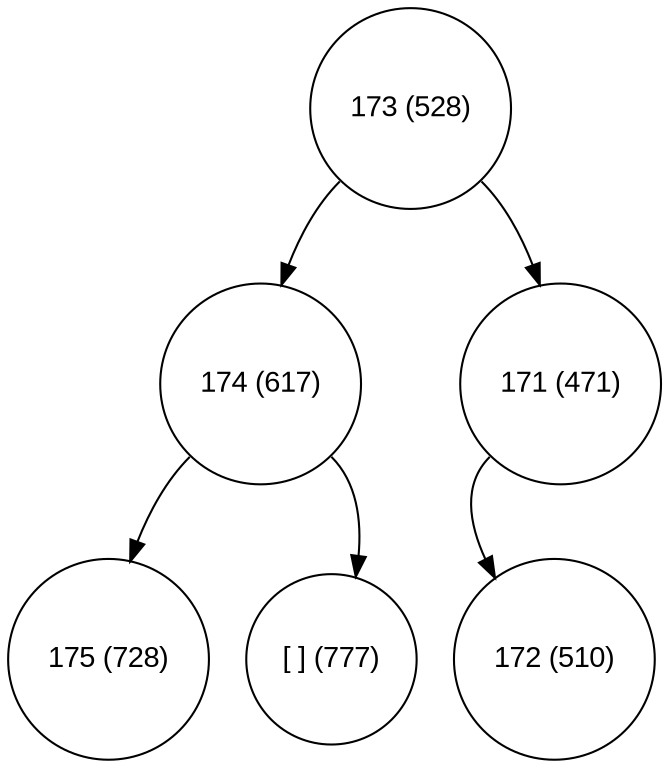 digraph move_down {
	node [fontname="Arial", shape="circle", width=0.5]; 

	0 [label = "173 (528)"];
	0:sw -> 1;
	1 [label = "174 (617)"];
	1:sw -> 3;
	3 [label = "175 (728)"];
	1:se -> 4;
	4 [label = "[ ] (777)"];
	0:se -> 2;
	2 [label = "171 (471)"];
	2:sw -> 5;
	5 [label = "172 (510)"];
}
